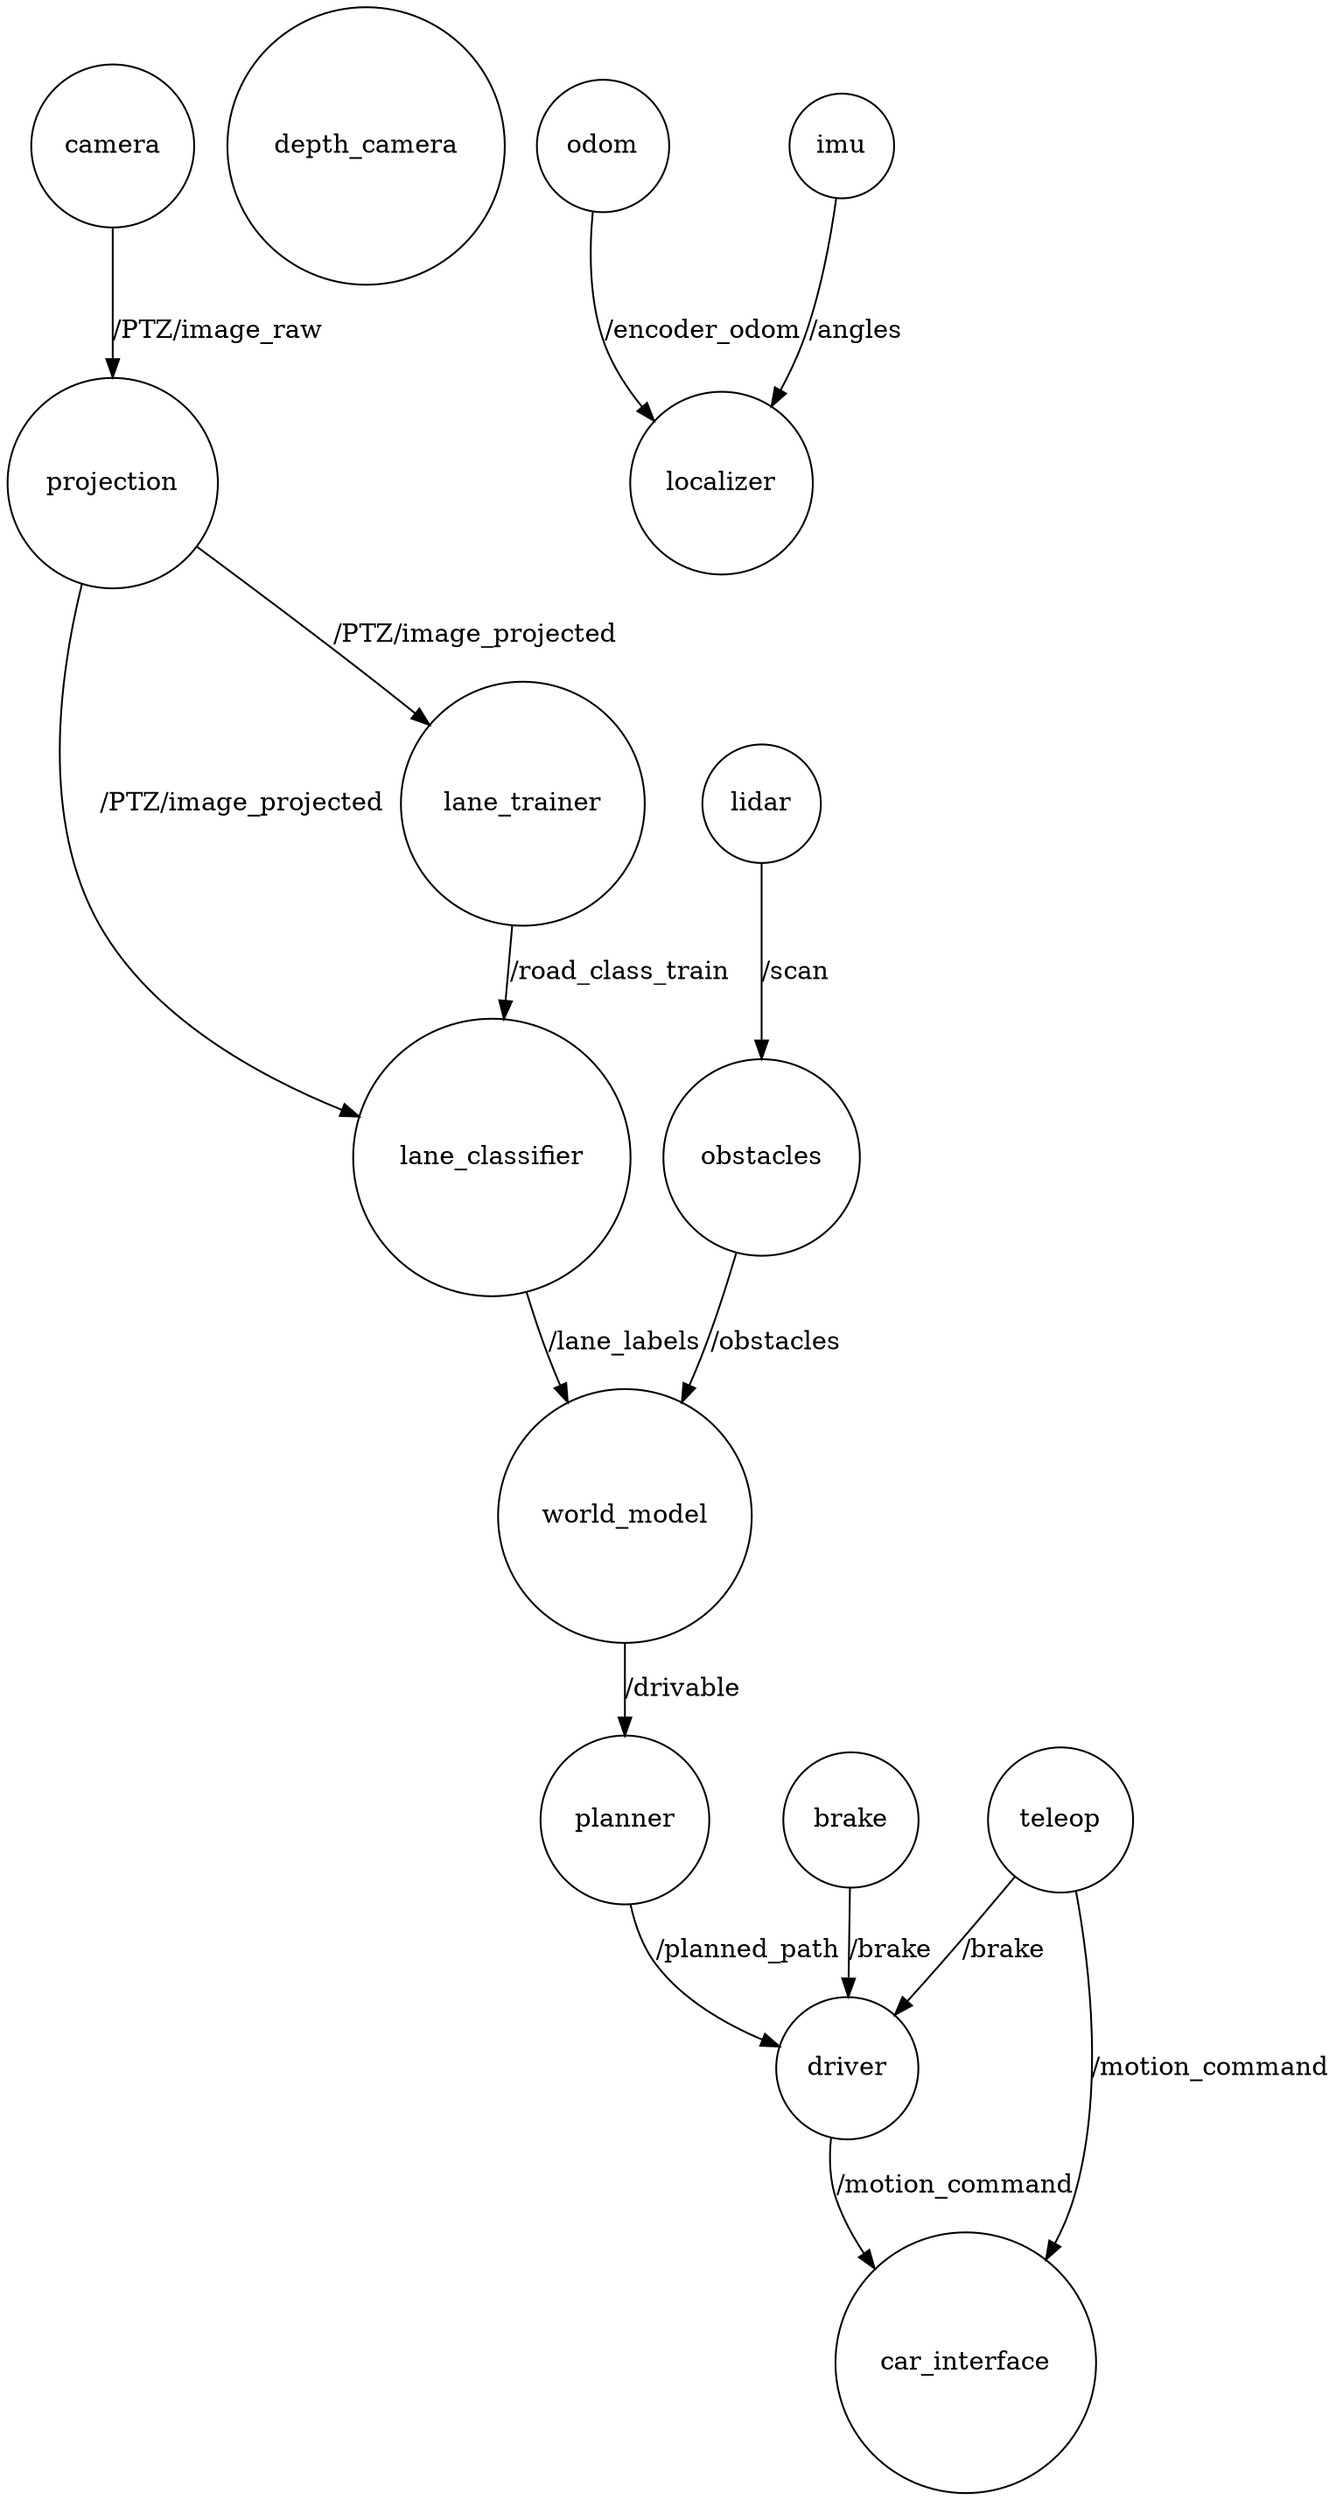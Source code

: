 digraph buzzmobile {
    node [shape = circle] camera [rank="source"];
    node [shape = circle] lidar [rank="source"];
    node [shape = circle] depth_camera [rank="source"];
    node [shape = circle] odom [rank="source"];
    node [shape = circle] imu [rank="source"];
    node [shape = circle] projection;
    node [shape = circle] lane_trainer;
    node [shape = circle] lane_classifier;
    node [shape = circle] world_model;
    node [shape = circle] localizer;
    node [shape = circle] obstacles;
    node [shape = circle] planner;
    node [shape = circle] driver;
    node [shape = circle] brake;
    node [shape = circle] teleop;
    node [shape = circle] car_interface;
    camera -> projection [label="/PTZ/image_raw"]
    projection -> lane_trainer [label="/PTZ/image_projected"]
    projection -> lane_classifier [label="/PTZ/image_projected"]
    lane_trainer -> lane_classifier [label="/road_class_train"]
    lane_classifier -> world_model [label="/lane_labels"]
    lidar -> obstacles [label="/scan"]
    obstacles -> world_model [label="/obstacles"]
    world_model -> planner [label="/drivable"]
    odom -> localizer [label="/encoder_odom"]
    imu -> localizer [label="/angles"]
    planner -> driver [label="/planned_path"]
    driver -> car_interface [label="/motion_command"]
    teleop -> car_interface [label="/motion_command"]
    brake -> driver [label="/brake"]
    teleop -> driver [label="/brake"]
 
}
